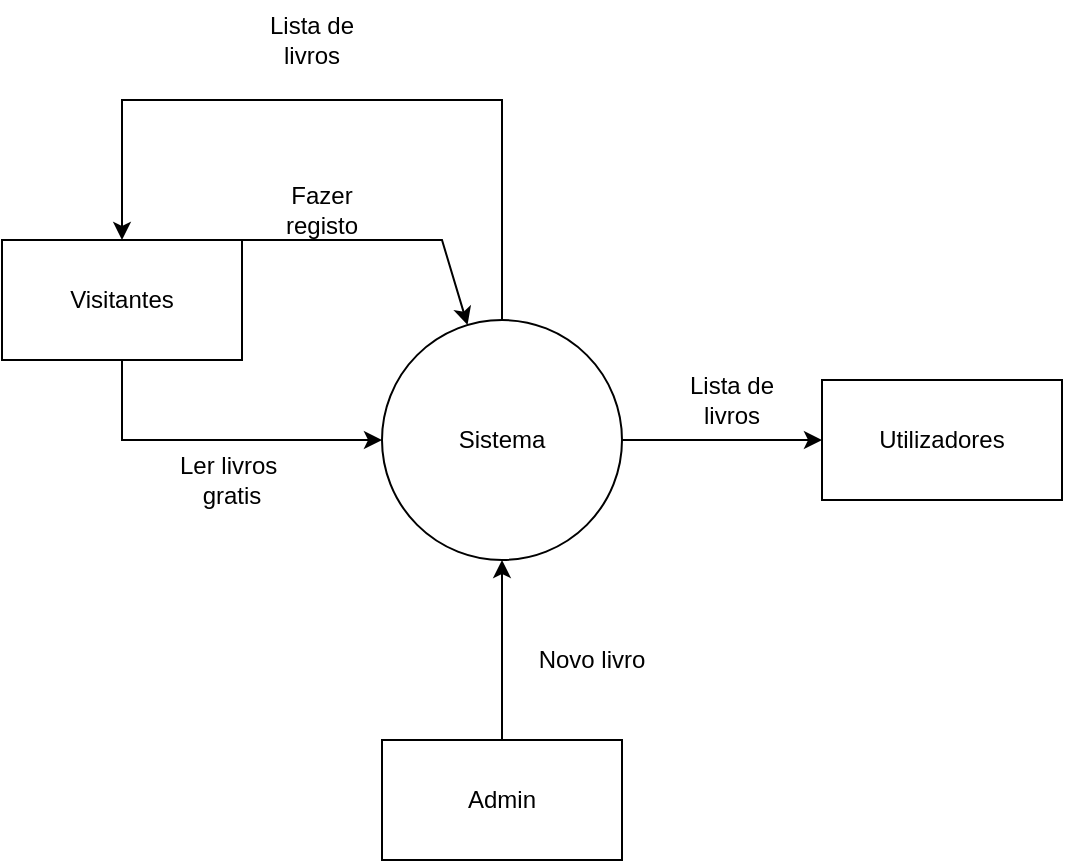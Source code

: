 <mxfile version="24.7.17">
  <diagram name="Page-1" id="ConOzosgfRx71z7twIzJ">
    <mxGraphModel dx="1434" dy="774" grid="1" gridSize="10" guides="1" tooltips="1" connect="1" arrows="1" fold="1" page="1" pageScale="1" pageWidth="850" pageHeight="1100" math="0" shadow="0">
      <root>
        <mxCell id="0" />
        <mxCell id="1" parent="0" />
        <mxCell id="ZJ_EP3jpg2wy-UyA9z9G-1" value="Sistema" style="ellipse;whiteSpace=wrap;html=1;aspect=fixed;" parent="1" vertex="1">
          <mxGeometry x="370" y="310" width="120" height="120" as="geometry" />
        </mxCell>
        <mxCell id="ZJ_EP3jpg2wy-UyA9z9G-2" value="&lt;div&gt;Admin&lt;/div&gt;" style="rounded=0;whiteSpace=wrap;html=1;" parent="1" vertex="1">
          <mxGeometry x="370" y="520" width="120" height="60" as="geometry" />
        </mxCell>
        <mxCell id="ZJ_EP3jpg2wy-UyA9z9G-7" value="Utilizadores" style="rounded=0;whiteSpace=wrap;html=1;" parent="1" vertex="1">
          <mxGeometry x="590" y="340" width="120" height="60" as="geometry" />
        </mxCell>
        <mxCell id="ZJ_EP3jpg2wy-UyA9z9G-14" value="" style="endArrow=classic;html=1;rounded=0;" parent="1" source="ZJ_EP3jpg2wy-UyA9z9G-2" target="ZJ_EP3jpg2wy-UyA9z9G-1" edge="1">
          <mxGeometry width="50" height="50" relative="1" as="geometry">
            <mxPoint x="400" y="430" as="sourcePoint" />
            <mxPoint x="450" y="380" as="targetPoint" />
          </mxGeometry>
        </mxCell>
        <mxCell id="ZJ_EP3jpg2wy-UyA9z9G-17" value="" style="endArrow=classic;html=1;rounded=0;" parent="1" source="ZJ_EP3jpg2wy-UyA9z9G-1" target="ZJ_EP3jpg2wy-UyA9z9G-7" edge="1">
          <mxGeometry width="50" height="50" relative="1" as="geometry">
            <mxPoint x="550" y="460" as="sourcePoint" />
            <mxPoint x="482" y="422" as="targetPoint" />
          </mxGeometry>
        </mxCell>
        <mxCell id="lgYgkRpYF-z2kPH9ygtV-1" value="Novo livro" style="text;html=1;align=center;verticalAlign=middle;whiteSpace=wrap;rounded=0;" vertex="1" parent="1">
          <mxGeometry x="440" y="460" width="70" height="40" as="geometry" />
        </mxCell>
        <mxCell id="lgYgkRpYF-z2kPH9ygtV-2" value="Visitantes" style="rounded=0;whiteSpace=wrap;html=1;" vertex="1" parent="1">
          <mxGeometry x="180" y="270" width="120" height="60" as="geometry" />
        </mxCell>
        <mxCell id="lgYgkRpYF-z2kPH9ygtV-3" value="" style="endArrow=classic;html=1;rounded=0;exitX=0.5;exitY=0;exitDx=0;exitDy=0;" edge="1" parent="1" source="ZJ_EP3jpg2wy-UyA9z9G-1" target="lgYgkRpYF-z2kPH9ygtV-2">
          <mxGeometry width="50" height="50" relative="1" as="geometry">
            <mxPoint x="400" y="430" as="sourcePoint" />
            <mxPoint x="200" y="190" as="targetPoint" />
            <Array as="points">
              <mxPoint x="430" y="200" />
              <mxPoint x="240" y="200" />
            </Array>
          </mxGeometry>
        </mxCell>
        <mxCell id="lgYgkRpYF-z2kPH9ygtV-4" value="Lista de livros" style="text;html=1;align=center;verticalAlign=middle;whiteSpace=wrap;rounded=0;" vertex="1" parent="1">
          <mxGeometry x="510" y="330" width="70" height="40" as="geometry" />
        </mxCell>
        <mxCell id="lgYgkRpYF-z2kPH9ygtV-5" value="Lista de livros" style="text;html=1;align=center;verticalAlign=middle;whiteSpace=wrap;rounded=0;" vertex="1" parent="1">
          <mxGeometry x="300" y="150" width="70" height="40" as="geometry" />
        </mxCell>
        <mxCell id="lgYgkRpYF-z2kPH9ygtV-6" value="" style="endArrow=classic;html=1;rounded=0;" edge="1" parent="1" source="lgYgkRpYF-z2kPH9ygtV-2" target="ZJ_EP3jpg2wy-UyA9z9G-1">
          <mxGeometry width="50" height="50" relative="1" as="geometry">
            <mxPoint x="400" y="430" as="sourcePoint" />
            <mxPoint x="240" y="420" as="targetPoint" />
            <Array as="points">
              <mxPoint x="240" y="370" />
            </Array>
          </mxGeometry>
        </mxCell>
        <mxCell id="lgYgkRpYF-z2kPH9ygtV-7" value="Ler livros&amp;nbsp; gratis" style="text;html=1;align=center;verticalAlign=middle;whiteSpace=wrap;rounded=0;" vertex="1" parent="1">
          <mxGeometry x="260" y="370" width="70" height="40" as="geometry" />
        </mxCell>
        <mxCell id="lgYgkRpYF-z2kPH9ygtV-11" value="" style="endArrow=classic;html=1;rounded=0;exitX=1;exitY=0;exitDx=0;exitDy=0;" edge="1" parent="1" source="lgYgkRpYF-z2kPH9ygtV-2" target="ZJ_EP3jpg2wy-UyA9z9G-1">
          <mxGeometry width="50" height="50" relative="1" as="geometry">
            <mxPoint x="285" y="270" as="sourcePoint" />
            <mxPoint x="425" y="270" as="targetPoint" />
            <Array as="points">
              <mxPoint x="400" y="270" />
            </Array>
          </mxGeometry>
        </mxCell>
        <mxCell id="lgYgkRpYF-z2kPH9ygtV-12" value="Fazer registo" style="text;html=1;align=center;verticalAlign=middle;whiteSpace=wrap;rounded=0;" vertex="1" parent="1">
          <mxGeometry x="310" y="240" width="60" height="30" as="geometry" />
        </mxCell>
      </root>
    </mxGraphModel>
  </diagram>
</mxfile>
